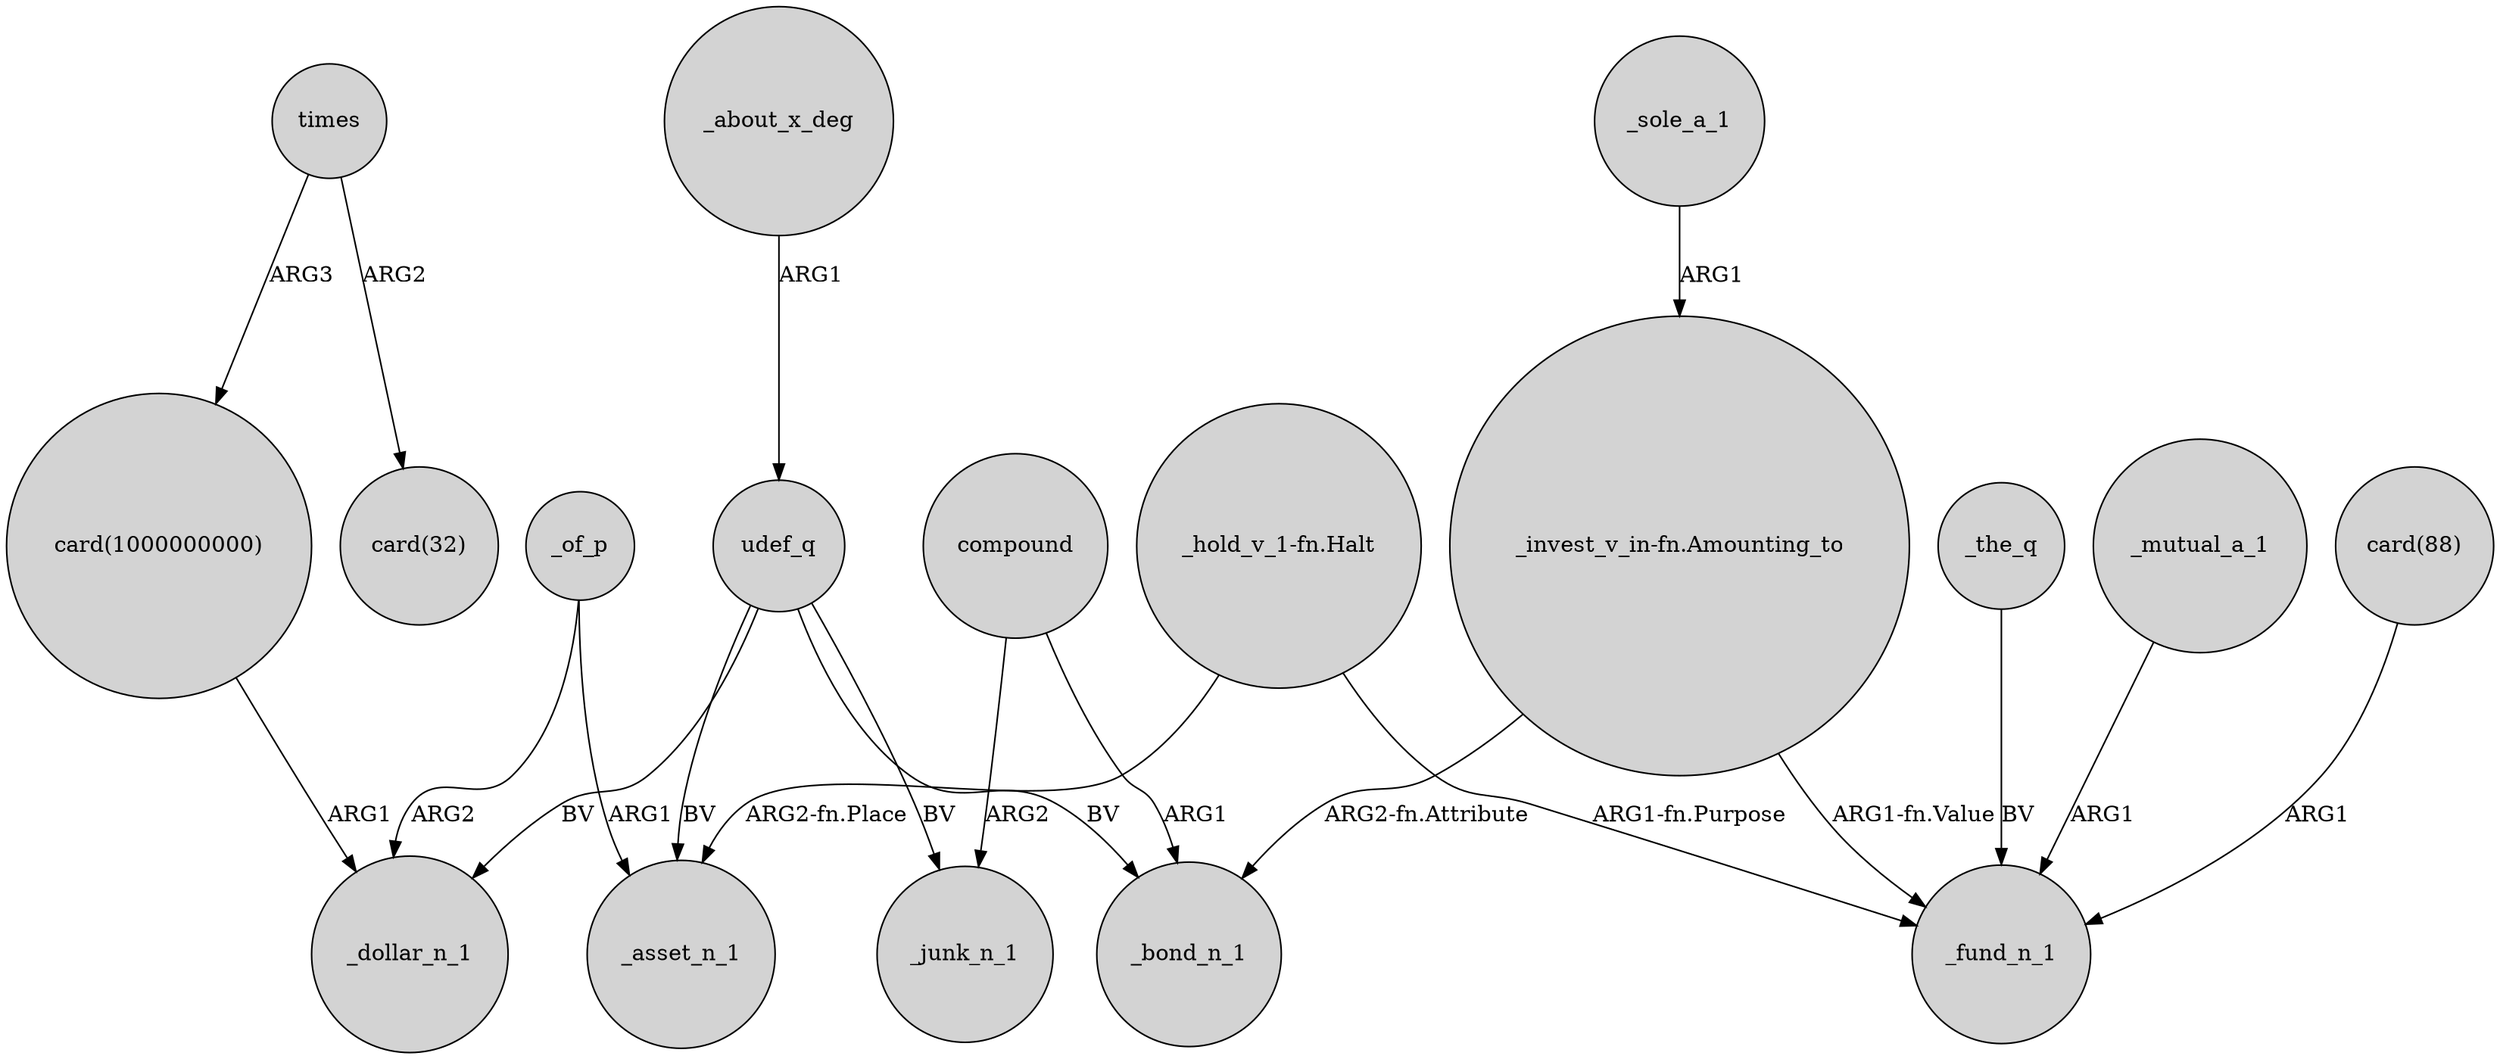 digraph {
	node [shape=circle style=filled]
	"card(1000000000)" -> _dollar_n_1 [label=ARG1]
	"card(88)" -> _fund_n_1 [label=ARG1]
	"_invest_v_in-fn.Amounting_to" -> _bond_n_1 [label="ARG2-fn.Attribute"]
	udef_q -> _bond_n_1 [label=BV]
	_the_q -> _fund_n_1 [label=BV]
	_of_p -> _asset_n_1 [label=ARG1]
	"_hold_v_1-fn.Halt" -> _asset_n_1 [label="ARG2-fn.Place"]
	compound -> _bond_n_1 [label=ARG1]
	_sole_a_1 -> "_invest_v_in-fn.Amounting_to" [label=ARG1]
	"_invest_v_in-fn.Amounting_to" -> _fund_n_1 [label="ARG1-fn.Value"]
	compound -> _junk_n_1 [label=ARG2]
	times -> "card(1000000000)" [label=ARG3]
	udef_q -> _asset_n_1 [label=BV]
	_about_x_deg -> udef_q [label=ARG1]
	"_hold_v_1-fn.Halt" -> _fund_n_1 [label="ARG1-fn.Purpose"]
	udef_q -> _dollar_n_1 [label=BV]
	_mutual_a_1 -> _fund_n_1 [label=ARG1]
	udef_q -> _junk_n_1 [label=BV]
	_of_p -> _dollar_n_1 [label=ARG2]
	times -> "card(32)" [label=ARG2]
}
